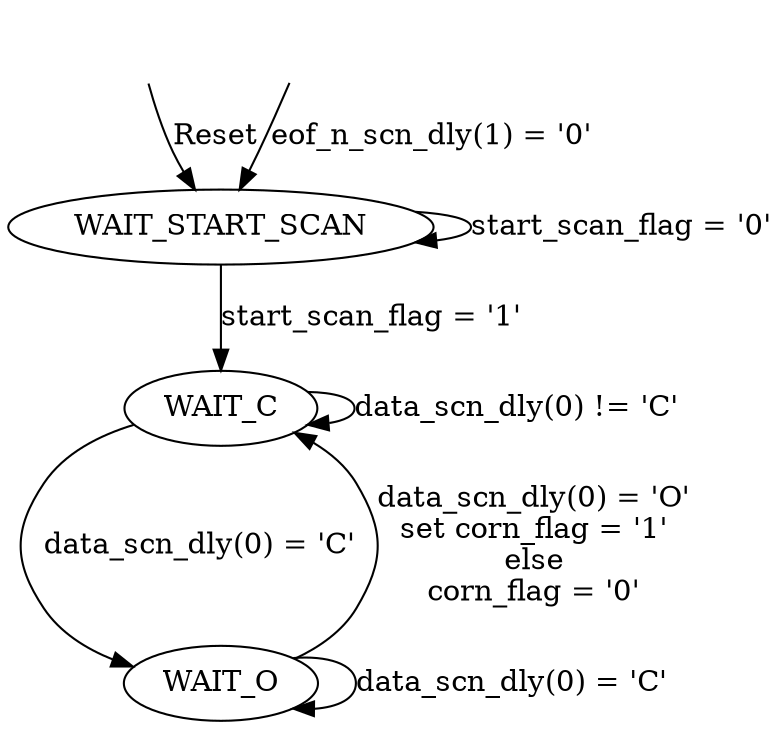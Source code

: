 // CprE 583 - MP2
// State Diagram for Part 2 (Basic Scanning)
//
// Author: Blake Vermeer
// Date: 9-29-14

digraph StateMachine {
	rankdir=UD;

	reset [style=invis];
	eof [style=invis];

	eof -> WAIT_START_SCAN [label="eof_n_scn_dly(1) = '0'"];
	reset -> WAIT_START_SCAN [label="Reset"];
	
	WAIT_START_SCAN -> WAIT_C [label="start_scan_flag = '1'"];
	WAIT_START_SCAN -> WAIT_START_SCAN [label="start_scan_flag = '0'"];

	WAIT_C -> WAIT_C [label="data_scn_dly(0) != 'C'"];
	WAIT_C -> WAIT_O [label="data_scn_dly(0) = 'C'"];

	WAIT_O -> WAIT_O [label="data_scn_dly(0) = 'C'"];
	WAIT_O -> WAIT_C [label="data_scn_dly(0) = 'O'\nset corn_flag = '1'\nelse\ncorn_flag = '0'"];

}
